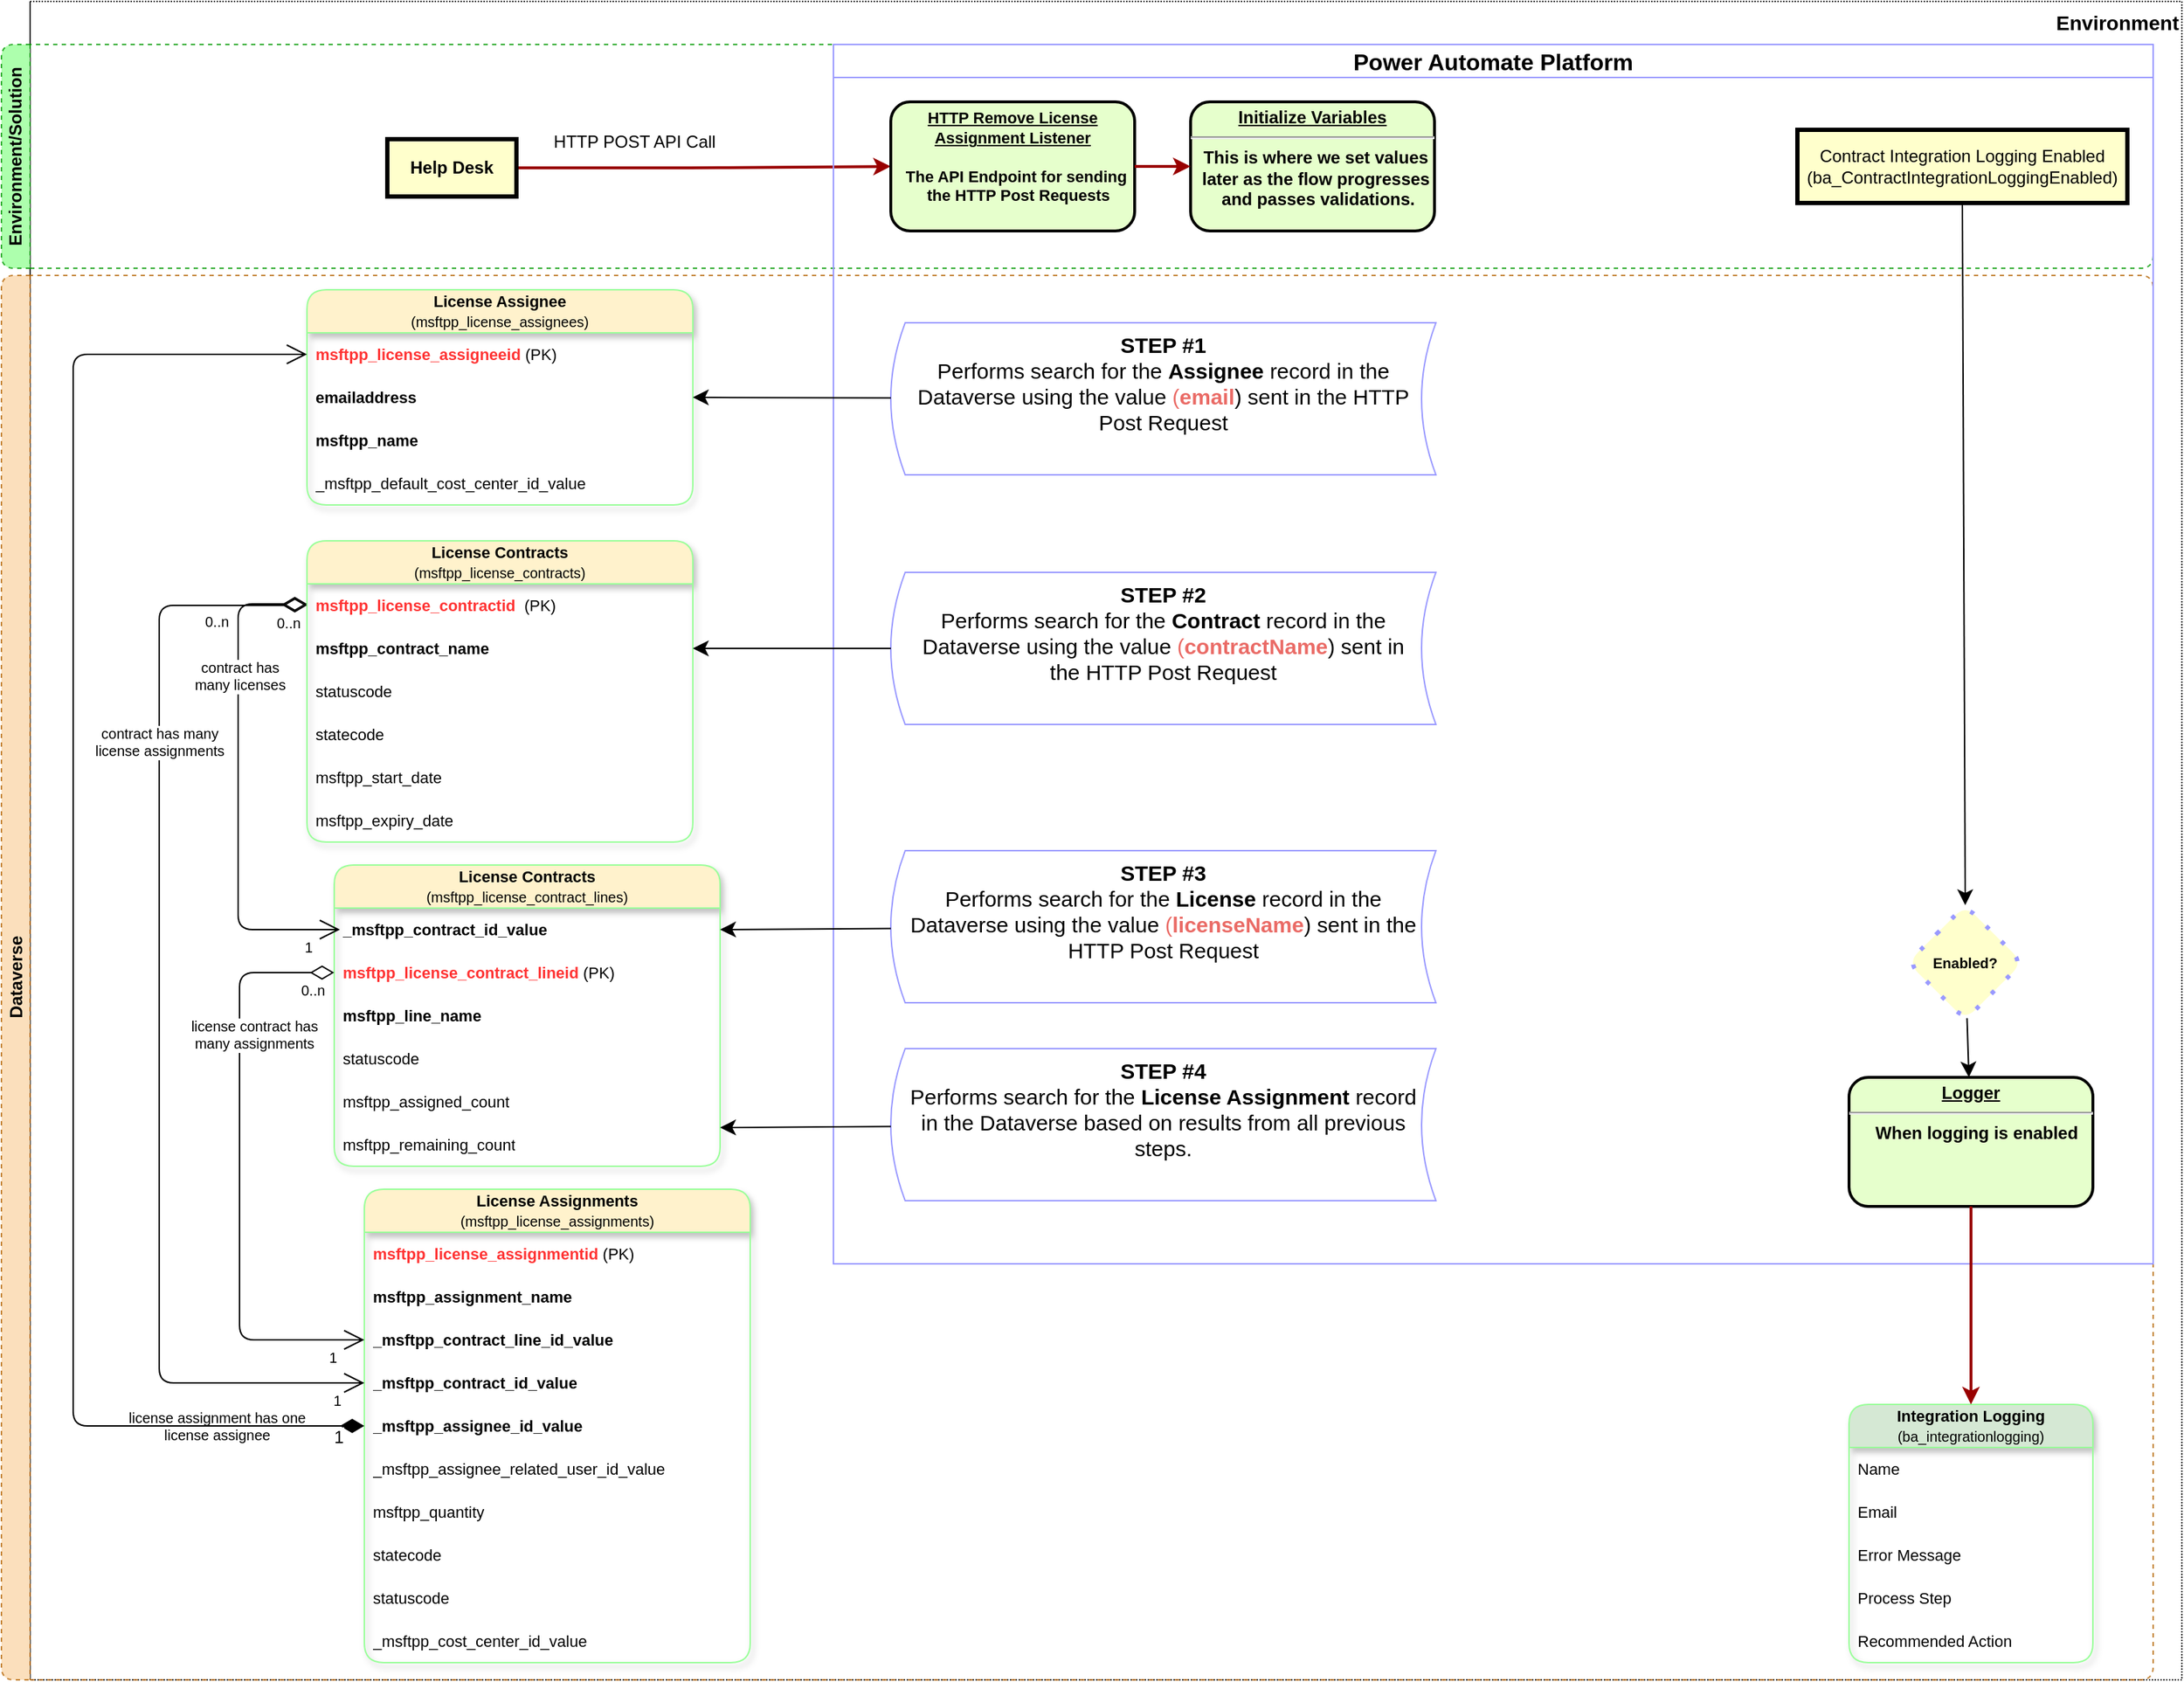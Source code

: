 <mxfile version="20.8.20" type="github" pages="2">
  <diagram name="HTTP Remove Listener" id="c7558073-3199-34d8-9f00-42111426c3f3">
    <mxGraphModel dx="3084" dy="1258" grid="1" gridSize="10" guides="1" tooltips="1" connect="1" arrows="1" fold="1" page="1" pageScale="1" pageWidth="826" pageHeight="1169" background="none" math="0" shadow="0">
      <root>
        <mxCell id="0" />
        <mxCell id="1" parent="0" />
        <mxCell id="TVsuiHT1ghC6Kj3LhSkQ-101" value="Environment" style="shape=process;whiteSpace=wrap;align=right;verticalAlign=top;size=0;fontStyle=1;strokeWidth=1;fontSize=14;rounded=1;arcSize=0;glass=0;dashed=1;shadow=0;fillColor=#FFFFFF;opacity=80;dashPattern=1 1;" vertex="1" parent="1">
          <mxGeometry x="-780" y="30" width="1500" height="1170" as="geometry" />
        </mxCell>
        <mxCell id="TVsuiHT1ghC6Kj3LhSkQ-143" value="Environment/Solution" style="swimlane;horizontal=0;whiteSpace=wrap;html=1;rounded=1;shadow=0;glass=0;dashed=1;strokeColor=#009900;strokeWidth=1;fontSize=12;fillColor=#99FF99;opacity=80;startSize=20;" vertex="1" parent="1">
          <mxGeometry x="-800" y="60" width="1500" height="156" as="geometry" />
        </mxCell>
        <mxCell id="55" value="" style="edgeStyle=elbowEdgeStyle;elbow=horizontal;strokeColor=#990000;strokeWidth=2;exitX=1;exitY=0.5;exitDx=0;exitDy=0;entryX=0;entryY=0.5;entryDx=0;entryDy=0;" parent="1" source="12" target="2" edge="1">
          <mxGeometry width="100" height="100" relative="1" as="geometry">
            <mxPoint x="-510" y="450" as="sourcePoint" />
            <mxPoint x="-410" y="350" as="targetPoint" />
            <Array as="points" />
          </mxGeometry>
        </mxCell>
        <mxCell id="TVsuiHT1ghC6Kj3LhSkQ-110" value="Dataverse" style="swimlane;horizontal=0;whiteSpace=wrap;html=1;rounded=1;shadow=0;glass=0;dashed=1;strokeColor=#b46504;strokeWidth=1;fontSize=12;fillColor=#fad7ac;opacity=80;startSize=20;" vertex="1" parent="1">
          <mxGeometry x="-800" y="221" width="1500" height="979" as="geometry" />
        </mxCell>
        <mxCell id="TVsuiHT1ghC6Kj3LhSkQ-102" value="&lt;b&gt;License Assignee&lt;/b&gt;&lt;br&gt;&lt;font style=&quot;font-size: 10px;&quot;&gt;(msftpp_license_assignees)&lt;/font&gt;" style="swimlane;fontStyle=0;childLayout=stackLayout;horizontal=1;startSize=30;horizontalStack=0;resizeParent=1;resizeParentMax=0;resizeLast=0;collapsible=1;marginBottom=0;whiteSpace=wrap;html=1;rounded=1;shadow=1;glass=0;strokeWidth=1;fontSize=11;strokeColor=#99FF99;fillColor=#FFF2CC;" vertex="1" parent="TVsuiHT1ghC6Kj3LhSkQ-110">
          <mxGeometry x="213" y="10" width="269" height="150" as="geometry" />
        </mxCell>
        <mxCell id="TVsuiHT1ghC6Kj3LhSkQ-103" value="msftpp_license_assigneeid&amp;nbsp;&lt;span style=&quot;font-weight: normal;&quot;&gt;&lt;font style=&quot;border-color: var(--border-color);&quot; color=&quot;#000000&quot;&gt;(PK)&lt;/font&gt;&lt;/span&gt;" style="text;strokeColor=none;fillColor=none;align=left;verticalAlign=middle;spacingLeft=4;spacingRight=4;overflow=hidden;points=[[0,0.5],[1,0.5]];portConstraint=eastwest;rotatable=0;whiteSpace=wrap;html=1;fontSize=11;fontStyle=1;shadow=0;fontColor=#FF3333;" vertex="1" parent="TVsuiHT1ghC6Kj3LhSkQ-102">
          <mxGeometry y="30" width="269" height="30" as="geometry" />
        </mxCell>
        <mxCell id="TVsuiHT1ghC6Kj3LhSkQ-104" value="emailaddress" style="text;strokeColor=none;fillColor=none;align=left;verticalAlign=middle;spacingLeft=4;spacingRight=4;overflow=hidden;points=[[0,0.5],[1,0.5]];portConstraint=eastwest;rotatable=0;whiteSpace=wrap;html=1;fontSize=11;fontStyle=1" vertex="1" parent="TVsuiHT1ghC6Kj3LhSkQ-102">
          <mxGeometry y="60" width="269" height="30" as="geometry" />
        </mxCell>
        <mxCell id="TVsuiHT1ghC6Kj3LhSkQ-105" value="msftpp_name" style="text;strokeColor=none;fillColor=none;align=left;verticalAlign=middle;spacingLeft=4;spacingRight=4;overflow=hidden;points=[[0,0.5],[1,0.5]];portConstraint=eastwest;rotatable=0;whiteSpace=wrap;html=1;fontSize=11;fontStyle=1" vertex="1" parent="TVsuiHT1ghC6Kj3LhSkQ-102">
          <mxGeometry y="90" width="269" height="30" as="geometry" />
        </mxCell>
        <mxCell id="TVsuiHT1ghC6Kj3LhSkQ-106" value="_msftpp_default_cost_center_id_value" style="text;strokeColor=none;fillColor=none;align=left;verticalAlign=middle;spacingLeft=4;spacingRight=4;overflow=hidden;points=[[0,0.5],[1,0.5]];portConstraint=eastwest;rotatable=0;whiteSpace=wrap;html=1;fontSize=11;fontStyle=0" vertex="1" parent="TVsuiHT1ghC6Kj3LhSkQ-102">
          <mxGeometry y="120" width="269" height="30" as="geometry" />
        </mxCell>
        <mxCell id="TVsuiHT1ghC6Kj3LhSkQ-111" value="&lt;b&gt;License Contracts &lt;br&gt;&lt;/b&gt;&lt;font style=&quot;font-size: 10px;&quot;&gt;(msftpp_license_contracts)&lt;/font&gt;" style="swimlane;fontStyle=0;childLayout=stackLayout;horizontal=1;startSize=30;horizontalStack=0;resizeParent=1;resizeParentMax=0;resizeLast=0;collapsible=1;marginBottom=0;whiteSpace=wrap;html=1;rounded=1;shadow=1;glass=0;strokeWidth=1;fontSize=11;strokeColor=#99FF99;fillColor=#FFF2CC;" vertex="1" parent="TVsuiHT1ghC6Kj3LhSkQ-110">
          <mxGeometry x="213" y="185" width="269" height="210" as="geometry" />
        </mxCell>
        <mxCell id="TVsuiHT1ghC6Kj3LhSkQ-112" value="msftpp_license_contractid&amp;nbsp;&amp;nbsp;&lt;span style=&quot;font-weight: normal;&quot;&gt;&lt;font color=&quot;#000000&quot;&gt;(PK)&lt;/font&gt;&lt;/span&gt;" style="text;strokeColor=none;fillColor=none;align=left;verticalAlign=middle;spacingLeft=4;spacingRight=4;overflow=hidden;points=[[0,0.5],[1,0.5]];portConstraint=eastwest;rotatable=0;whiteSpace=wrap;html=1;fontSize=11;fontStyle=1;shadow=0;fontColor=#FF3333;" vertex="1" parent="TVsuiHT1ghC6Kj3LhSkQ-111">
          <mxGeometry y="30" width="269" height="30" as="geometry" />
        </mxCell>
        <mxCell id="TVsuiHT1ghC6Kj3LhSkQ-113" value="msftpp_contract_name" style="text;strokeColor=none;fillColor=none;align=left;verticalAlign=middle;spacingLeft=4;spacingRight=4;overflow=hidden;points=[[0,0.5],[1,0.5]];portConstraint=eastwest;rotatable=0;whiteSpace=wrap;html=1;fontSize=11;fontStyle=1" vertex="1" parent="TVsuiHT1ghC6Kj3LhSkQ-111">
          <mxGeometry y="60" width="269" height="30" as="geometry" />
        </mxCell>
        <mxCell id="TVsuiHT1ghC6Kj3LhSkQ-114" value="statuscode" style="text;strokeColor=none;fillColor=none;align=left;verticalAlign=middle;spacingLeft=4;spacingRight=4;overflow=hidden;points=[[0,0.5],[1,0.5]];portConstraint=eastwest;rotatable=0;whiteSpace=wrap;html=1;fontSize=11;fontStyle=0" vertex="1" parent="TVsuiHT1ghC6Kj3LhSkQ-111">
          <mxGeometry y="90" width="269" height="30" as="geometry" />
        </mxCell>
        <mxCell id="TVsuiHT1ghC6Kj3LhSkQ-115" value="statecode" style="text;strokeColor=none;fillColor=none;align=left;verticalAlign=middle;spacingLeft=4;spacingRight=4;overflow=hidden;points=[[0,0.5],[1,0.5]];portConstraint=eastwest;rotatable=0;whiteSpace=wrap;html=1;fontSize=11;fontStyle=0" vertex="1" parent="TVsuiHT1ghC6Kj3LhSkQ-111">
          <mxGeometry y="120" width="269" height="30" as="geometry" />
        </mxCell>
        <mxCell id="TVsuiHT1ghC6Kj3LhSkQ-116" value="msftpp_start_date" style="text;strokeColor=none;fillColor=none;align=left;verticalAlign=middle;spacingLeft=4;spacingRight=4;overflow=hidden;points=[[0,0.5],[1,0.5]];portConstraint=eastwest;rotatable=0;whiteSpace=wrap;html=1;fontSize=11;fontStyle=0" vertex="1" parent="TVsuiHT1ghC6Kj3LhSkQ-111">
          <mxGeometry y="150" width="269" height="30" as="geometry" />
        </mxCell>
        <mxCell id="NLZe6_HgKIpcnijliFFJ-68" value="msftpp_expiry_date" style="text;strokeColor=none;fillColor=none;align=left;verticalAlign=middle;spacingLeft=4;spacingRight=4;overflow=hidden;points=[[0,0.5],[1,0.5]];portConstraint=eastwest;rotatable=0;whiteSpace=wrap;html=1;fontSize=11;fontStyle=0" vertex="1" parent="TVsuiHT1ghC6Kj3LhSkQ-111">
          <mxGeometry y="180" width="269" height="30" as="geometry" />
        </mxCell>
        <mxCell id="TVsuiHT1ghC6Kj3LhSkQ-118" value="&lt;b&gt;License Assignments&lt;br&gt;&lt;/b&gt;&lt;font style=&quot;font-size: 10px;&quot;&gt;(msftpp_license_assignments)&lt;/font&gt;" style="swimlane;fontStyle=0;childLayout=stackLayout;horizontal=1;startSize=30;horizontalStack=0;resizeParent=1;resizeParentMax=0;resizeLast=0;collapsible=1;marginBottom=0;whiteSpace=wrap;html=1;rounded=1;shadow=1;glass=0;strokeWidth=1;fontSize=11;strokeColor=#99FF99;fillColor=#FFF2CC;" vertex="1" parent="TVsuiHT1ghC6Kj3LhSkQ-110">
          <mxGeometry x="253" y="637" width="269" height="330" as="geometry" />
        </mxCell>
        <mxCell id="TVsuiHT1ghC6Kj3LhSkQ-119" value="msftpp_license_assignmentid&amp;nbsp;&lt;span style=&quot;font-weight: normal;&quot;&gt;&lt;font color=&quot;#000000&quot;&gt;(PK)&lt;/font&gt;&lt;/span&gt;" style="text;strokeColor=none;fillColor=none;align=left;verticalAlign=middle;spacingLeft=4;spacingRight=4;overflow=hidden;points=[[0,0.5],[1,0.5]];portConstraint=eastwest;rotatable=0;whiteSpace=wrap;html=1;fontSize=11;fontStyle=1;shadow=0;fontColor=#FF3333;" vertex="1" parent="TVsuiHT1ghC6Kj3LhSkQ-118">
          <mxGeometry y="30" width="269" height="30" as="geometry" />
        </mxCell>
        <mxCell id="TVsuiHT1ghC6Kj3LhSkQ-120" value="msftpp_assignment_name" style="text;strokeColor=none;fillColor=none;align=left;verticalAlign=middle;spacingLeft=4;spacingRight=4;overflow=hidden;points=[[0,0.5],[1,0.5]];portConstraint=eastwest;rotatable=0;whiteSpace=wrap;html=1;fontSize=11;fontStyle=1" vertex="1" parent="TVsuiHT1ghC6Kj3LhSkQ-118">
          <mxGeometry y="60" width="269" height="30" as="geometry" />
        </mxCell>
        <mxCell id="TVsuiHT1ghC6Kj3LhSkQ-122" value="_msftpp_contract_line_id_value" style="text;strokeColor=none;fillColor=none;align=left;verticalAlign=middle;spacingLeft=4;spacingRight=4;overflow=hidden;points=[[0,0.5],[1,0.5]];portConstraint=eastwest;rotatable=0;whiteSpace=wrap;html=1;fontSize=11;fontStyle=1" vertex="1" parent="TVsuiHT1ghC6Kj3LhSkQ-118">
          <mxGeometry y="90" width="269" height="30" as="geometry" />
        </mxCell>
        <mxCell id="TVsuiHT1ghC6Kj3LhSkQ-121" value="_msftpp_contract_id_value" style="text;strokeColor=none;fillColor=none;align=left;verticalAlign=middle;spacingLeft=4;spacingRight=4;overflow=hidden;points=[[0,0.5],[1,0.5]];portConstraint=eastwest;rotatable=0;whiteSpace=wrap;html=1;fontSize=11;fontStyle=1" vertex="1" parent="TVsuiHT1ghC6Kj3LhSkQ-118">
          <mxGeometry y="120" width="269" height="30" as="geometry" />
        </mxCell>
        <mxCell id="TVsuiHT1ghC6Kj3LhSkQ-123" value="_msftpp_assignee_id_value" style="text;strokeColor=none;fillColor=none;align=left;verticalAlign=middle;spacingLeft=4;spacingRight=4;overflow=hidden;points=[[0,0.5],[1,0.5]];portConstraint=eastwest;rotatable=0;whiteSpace=wrap;html=1;fontSize=11;fontStyle=1" vertex="1" parent="TVsuiHT1ghC6Kj3LhSkQ-118">
          <mxGeometry y="150" width="269" height="30" as="geometry" />
        </mxCell>
        <mxCell id="TVsuiHT1ghC6Kj3LhSkQ-142" value="_msftpp_assignee_related_user_id_value" style="text;strokeColor=none;fillColor=none;align=left;verticalAlign=middle;spacingLeft=4;spacingRight=4;overflow=hidden;points=[[0,0.5],[1,0.5]];portConstraint=eastwest;rotatable=0;whiteSpace=wrap;html=1;fontSize=11;fontStyle=0" vertex="1" parent="TVsuiHT1ghC6Kj3LhSkQ-118">
          <mxGeometry y="180" width="269" height="30" as="geometry" />
        </mxCell>
        <mxCell id="TVsuiHT1ghC6Kj3LhSkQ-139" value="msftpp_quantity" style="text;strokeColor=none;fillColor=none;align=left;verticalAlign=middle;spacingLeft=4;spacingRight=4;overflow=hidden;points=[[0,0.5],[1,0.5]];portConstraint=eastwest;rotatable=0;whiteSpace=wrap;html=1;fontSize=11;fontStyle=0" vertex="1" parent="TVsuiHT1ghC6Kj3LhSkQ-118">
          <mxGeometry y="210" width="269" height="30" as="geometry" />
        </mxCell>
        <mxCell id="TVsuiHT1ghC6Kj3LhSkQ-140" value="statecode" style="text;strokeColor=none;fillColor=none;align=left;verticalAlign=middle;spacingLeft=4;spacingRight=4;overflow=hidden;points=[[0,0.5],[1,0.5]];portConstraint=eastwest;rotatable=0;whiteSpace=wrap;html=1;fontSize=11;fontStyle=0" vertex="1" parent="TVsuiHT1ghC6Kj3LhSkQ-118">
          <mxGeometry y="240" width="269" height="30" as="geometry" />
        </mxCell>
        <mxCell id="TVsuiHT1ghC6Kj3LhSkQ-141" value="statuscode" style="text;strokeColor=none;fillColor=none;align=left;verticalAlign=middle;spacingLeft=4;spacingRight=4;overflow=hidden;points=[[0,0.5],[1,0.5]];portConstraint=eastwest;rotatable=0;whiteSpace=wrap;html=1;fontSize=11;fontStyle=0" vertex="1" parent="TVsuiHT1ghC6Kj3LhSkQ-118">
          <mxGeometry y="270" width="269" height="30" as="geometry" />
        </mxCell>
        <mxCell id="TVsuiHT1ghC6Kj3LhSkQ-189" value="_msftpp_cost_center_id_value" style="text;strokeColor=none;fillColor=none;align=left;verticalAlign=middle;spacingLeft=4;spacingRight=4;overflow=hidden;points=[[0,0.5],[1,0.5]];portConstraint=eastwest;rotatable=0;whiteSpace=wrap;html=1;fontSize=11;fontStyle=0" vertex="1" parent="TVsuiHT1ghC6Kj3LhSkQ-118">
          <mxGeometry y="300" width="269" height="30" as="geometry" />
        </mxCell>
        <mxCell id="TVsuiHT1ghC6Kj3LhSkQ-124" value="&lt;b&gt;License Contracts &lt;br&gt;&lt;/b&gt;&lt;font style=&quot;font-size: 10px;&quot;&gt;(msftpp_license_contract_lines)&lt;/font&gt;" style="swimlane;fontStyle=0;childLayout=stackLayout;horizontal=1;startSize=30;horizontalStack=0;resizeParent=1;resizeParentMax=0;resizeLast=0;collapsible=1;marginBottom=0;whiteSpace=wrap;html=1;rounded=1;shadow=1;glass=0;strokeWidth=1;fontSize=11;strokeColor=#99FF99;fillColor=#FFF2CC;" vertex="1" parent="TVsuiHT1ghC6Kj3LhSkQ-110">
          <mxGeometry x="232" y="411" width="269" height="210" as="geometry" />
        </mxCell>
        <mxCell id="TVsuiHT1ghC6Kj3LhSkQ-126" value="_msftpp_contract_id_value" style="text;strokeColor=none;fillColor=none;align=left;verticalAlign=middle;spacingLeft=4;spacingRight=4;overflow=hidden;points=[[0,0.5],[1,0.5]];portConstraint=eastwest;rotatable=0;whiteSpace=wrap;html=1;fontSize=11;fontStyle=1" vertex="1" parent="TVsuiHT1ghC6Kj3LhSkQ-124">
          <mxGeometry y="30" width="269" height="30" as="geometry" />
        </mxCell>
        <mxCell id="TVsuiHT1ghC6Kj3LhSkQ-125" value="msftpp_license_contract_lineid&amp;nbsp;&lt;span style=&quot;font-weight: normal;&quot;&gt;&lt;font color=&quot;#000000&quot;&gt;(PK)&lt;/font&gt;&lt;/span&gt;" style="text;strokeColor=none;fillColor=none;align=left;verticalAlign=middle;spacingLeft=4;spacingRight=4;overflow=hidden;points=[[0,0.5],[1,0.5]];portConstraint=eastwest;rotatable=0;whiteSpace=wrap;html=1;fontSize=11;fontStyle=1;shadow=0;fontColor=#FF3333;" vertex="1" parent="TVsuiHT1ghC6Kj3LhSkQ-124">
          <mxGeometry y="60" width="269" height="30" as="geometry" />
        </mxCell>
        <mxCell id="TVsuiHT1ghC6Kj3LhSkQ-127" value="msftpp_line_name" style="text;strokeColor=none;fillColor=none;align=left;verticalAlign=middle;spacingLeft=4;spacingRight=4;overflow=hidden;points=[[0,0.5],[1,0.5]];portConstraint=eastwest;rotatable=0;whiteSpace=wrap;html=1;fontSize=11;fontStyle=1" vertex="1" parent="TVsuiHT1ghC6Kj3LhSkQ-124">
          <mxGeometry y="90" width="269" height="30" as="geometry" />
        </mxCell>
        <mxCell id="TVsuiHT1ghC6Kj3LhSkQ-129" value="statuscode" style="text;strokeColor=none;fillColor=none;align=left;verticalAlign=middle;spacingLeft=4;spacingRight=4;overflow=hidden;points=[[0,0.5],[1,0.5]];portConstraint=eastwest;rotatable=0;whiteSpace=wrap;html=1;fontSize=11;fontStyle=0" vertex="1" parent="TVsuiHT1ghC6Kj3LhSkQ-124">
          <mxGeometry y="120" width="269" height="30" as="geometry" />
        </mxCell>
        <mxCell id="NLZe6_HgKIpcnijliFFJ-67" value="msftpp_assigned_count" style="text;strokeColor=none;fillColor=none;align=left;verticalAlign=middle;spacingLeft=4;spacingRight=4;overflow=hidden;points=[[0,0.5],[1,0.5]];portConstraint=eastwest;rotatable=0;whiteSpace=wrap;html=1;fontSize=11;fontStyle=0" vertex="1" parent="TVsuiHT1ghC6Kj3LhSkQ-124">
          <mxGeometry y="150" width="269" height="30" as="geometry" />
        </mxCell>
        <mxCell id="NLZe6_HgKIpcnijliFFJ-73" value="msftpp_remaining_count" style="text;strokeColor=none;fillColor=none;align=left;verticalAlign=middle;spacingLeft=4;spacingRight=4;overflow=hidden;points=[[0,0.5],[1,0.5]];portConstraint=eastwest;rotatable=0;whiteSpace=wrap;html=1;fontSize=11;fontStyle=0" vertex="1" parent="TVsuiHT1ghC6Kj3LhSkQ-124">
          <mxGeometry y="180" width="269" height="30" as="geometry" />
        </mxCell>
        <mxCell id="TVsuiHT1ghC6Kj3LhSkQ-130" value="&lt;b&gt;Integration Logging&lt;br&gt;&lt;/b&gt;&lt;font style=&quot;font-size: 10px;&quot;&gt;(ba_integrationlogging)&lt;/font&gt;" style="swimlane;fontStyle=0;childLayout=stackLayout;horizontal=1;startSize=30;horizontalStack=0;resizeParent=1;resizeParentMax=0;resizeLast=0;collapsible=1;marginBottom=0;whiteSpace=wrap;html=1;rounded=1;shadow=1;glass=0;strokeWidth=1;fontSize=11;strokeColor=#99FF99;fillColor=#D5E8D4;" vertex="1" parent="TVsuiHT1ghC6Kj3LhSkQ-110">
          <mxGeometry x="1288" y="787" width="170" height="180" as="geometry" />
        </mxCell>
        <mxCell id="TVsuiHT1ghC6Kj3LhSkQ-132" value="Name" style="text;strokeColor=none;fillColor=none;align=left;verticalAlign=middle;spacingLeft=4;spacingRight=4;overflow=hidden;points=[[0,0.5],[1,0.5]];portConstraint=eastwest;rotatable=0;whiteSpace=wrap;html=1;fontSize=11;fontStyle=0" vertex="1" parent="TVsuiHT1ghC6Kj3LhSkQ-130">
          <mxGeometry y="30" width="170" height="30" as="geometry" />
        </mxCell>
        <mxCell id="TVsuiHT1ghC6Kj3LhSkQ-133" value="Email" style="text;strokeColor=none;fillColor=none;align=left;verticalAlign=middle;spacingLeft=4;spacingRight=4;overflow=hidden;points=[[0,0.5],[1,0.5]];portConstraint=eastwest;rotatable=0;whiteSpace=wrap;html=1;fontSize=11;fontStyle=0" vertex="1" parent="TVsuiHT1ghC6Kj3LhSkQ-130">
          <mxGeometry y="60" width="170" height="30" as="geometry" />
        </mxCell>
        <mxCell id="TVsuiHT1ghC6Kj3LhSkQ-134" value="Error Message" style="text;strokeColor=none;fillColor=none;align=left;verticalAlign=middle;spacingLeft=4;spacingRight=4;overflow=hidden;points=[[0,0.5],[1,0.5]];portConstraint=eastwest;rotatable=0;whiteSpace=wrap;html=1;fontSize=11;fontStyle=0" vertex="1" parent="TVsuiHT1ghC6Kj3LhSkQ-130">
          <mxGeometry y="90" width="170" height="30" as="geometry" />
        </mxCell>
        <mxCell id="TVsuiHT1ghC6Kj3LhSkQ-135" value="Process Step" style="text;strokeColor=none;fillColor=none;align=left;verticalAlign=middle;spacingLeft=4;spacingRight=4;overflow=hidden;points=[[0,0.5],[1,0.5]];portConstraint=eastwest;rotatable=0;whiteSpace=wrap;html=1;fontSize=11;fontStyle=0" vertex="1" parent="TVsuiHT1ghC6Kj3LhSkQ-130">
          <mxGeometry y="120" width="170" height="30" as="geometry" />
        </mxCell>
        <mxCell id="TVsuiHT1ghC6Kj3LhSkQ-136" value="Recommended Action" style="text;strokeColor=none;fillColor=none;align=left;verticalAlign=middle;spacingLeft=4;spacingRight=4;overflow=hidden;points=[[0,0.5],[1,0.5]];portConstraint=eastwest;rotatable=0;whiteSpace=wrap;html=1;fontSize=11;fontStyle=0" vertex="1" parent="TVsuiHT1ghC6Kj3LhSkQ-130">
          <mxGeometry y="150" width="170" height="30" as="geometry" />
        </mxCell>
        <mxCell id="TVsuiHT1ghC6Kj3LhSkQ-179" value="contract has &lt;br&gt;many licenses" style="endArrow=open;endSize=12;startArrow=diamondThin;startSize=14;startFill=0;edgeStyle=orthogonalEdgeStyle;rounded=1;fontSize=10;fontColor=#000000;jumpStyle=arc;labelPosition=center;verticalLabelPosition=top;align=center;verticalAlign=middle;textDirection=ltr;html=1;" edge="1" parent="TVsuiHT1ghC6Kj3LhSkQ-110">
          <mxGeometry x="-0.434" y="1" relative="1" as="geometry">
            <mxPoint x="213" y="229" as="sourcePoint" />
            <mxPoint x="236" y="456" as="targetPoint" />
            <Array as="points">
              <mxPoint x="165" y="229" />
              <mxPoint x="165" y="456" />
            </Array>
            <mxPoint as="offset" />
          </mxGeometry>
        </mxCell>
        <mxCell id="TVsuiHT1ghC6Kj3LhSkQ-180" value="0..n" style="edgeLabel;resizable=0;html=1;align=left;verticalAlign=top;rounded=1;shadow=0;glass=0;dashed=1;dashPattern=1 1;sketch=1;strokeColor=#009900;strokeWidth=1;fontSize=10;fontColor=#000000;fillColor=#99FF99;opacity=80;" connectable="0" vertex="1" parent="TVsuiHT1ghC6Kj3LhSkQ-179">
          <mxGeometry x="-1" relative="1" as="geometry">
            <mxPoint x="-73" as="offset" />
          </mxGeometry>
        </mxCell>
        <mxCell id="TVsuiHT1ghC6Kj3LhSkQ-181" value="1" style="edgeLabel;resizable=0;html=1;align=right;verticalAlign=top;rounded=1;shadow=0;glass=0;dashed=1;dashPattern=1 1;sketch=1;strokeColor=#009900;strokeWidth=1;fontSize=10;fontColor=#000000;fillColor=#99FF99;opacity=80;" connectable="0" vertex="1" parent="TVsuiHT1ghC6Kj3LhSkQ-179">
          <mxGeometry x="1" relative="1" as="geometry">
            <mxPoint x="-19" as="offset" />
          </mxGeometry>
        </mxCell>
        <mxCell id="TVsuiHT1ghC6Kj3LhSkQ-182" value="contract has many&lt;br&gt;license assignments" style="endArrow=open;html=1;endSize=12;startArrow=diamondThin;startSize=14;startFill=0;edgeStyle=orthogonalEdgeStyle;rounded=1;fontSize=10;fontColor=#000000;exitX=0;exitY=0.5;exitDx=0;exitDy=0;" edge="1" parent="TVsuiHT1ghC6Kj3LhSkQ-110" source="TVsuiHT1ghC6Kj3LhSkQ-112">
          <mxGeometry x="-0.497" relative="1" as="geometry">
            <mxPoint x="-137" y="429" as="sourcePoint" />
            <mxPoint x="253" y="772" as="targetPoint" />
            <Array as="points">
              <mxPoint x="110" y="230" />
              <mxPoint x="110" y="772" />
            </Array>
            <mxPoint as="offset" />
          </mxGeometry>
        </mxCell>
        <mxCell id="TVsuiHT1ghC6Kj3LhSkQ-183" value="0..n" style="edgeLabel;resizable=0;html=1;align=left;verticalAlign=top;rounded=1;shadow=0;glass=0;dashed=1;dashPattern=1 1;sketch=1;strokeColor=#009900;strokeWidth=1;fontSize=10;fontColor=#000000;fillColor=#99FF99;opacity=80;" connectable="0" vertex="1" parent="TVsuiHT1ghC6Kj3LhSkQ-182">
          <mxGeometry x="-1" relative="1" as="geometry">
            <mxPoint x="-23" as="offset" />
          </mxGeometry>
        </mxCell>
        <mxCell id="TVsuiHT1ghC6Kj3LhSkQ-184" value="1" style="edgeLabel;resizable=0;html=1;align=right;verticalAlign=top;rounded=1;shadow=0;glass=0;dashed=1;dashPattern=1 1;sketch=1;strokeColor=#009900;strokeWidth=1;fontSize=10;fontColor=#000000;fillColor=#99FF99;opacity=80;" connectable="0" vertex="1" parent="TVsuiHT1ghC6Kj3LhSkQ-182">
          <mxGeometry x="1" relative="1" as="geometry">
            <mxPoint x="-16" as="offset" />
          </mxGeometry>
        </mxCell>
        <mxCell id="NLZe6_HgKIpcnijliFFJ-74" value="license contract has &lt;br&gt;many assignments" style="endArrow=open;endSize=12;startArrow=diamondThin;startSize=14;startFill=0;edgeStyle=orthogonalEdgeStyle;rounded=1;fontSize=10;fontColor=#000000;jumpStyle=arc;labelPosition=center;verticalLabelPosition=top;align=center;verticalAlign=middle;textDirection=ltr;html=1;exitX=0;exitY=0.5;exitDx=0;exitDy=0;entryX=0;entryY=0.5;entryDx=0;entryDy=0;" edge="1" parent="TVsuiHT1ghC6Kj3LhSkQ-110" source="TVsuiHT1ghC6Kj3LhSkQ-125" target="TVsuiHT1ghC6Kj3LhSkQ-122">
          <mxGeometry x="-0.467" y="10" relative="1" as="geometry">
            <mxPoint x="223" y="268" as="sourcePoint" />
            <mxPoint x="246" y="495" as="targetPoint" />
            <Array as="points">
              <mxPoint x="166" y="486" />
              <mxPoint x="166" y="742" />
            </Array>
            <mxPoint as="offset" />
          </mxGeometry>
        </mxCell>
        <mxCell id="NLZe6_HgKIpcnijliFFJ-75" value="0..n" style="edgeLabel;resizable=0;html=1;align=left;verticalAlign=top;rounded=1;shadow=0;glass=0;dashed=1;dashPattern=1 1;sketch=1;strokeColor=#009900;strokeWidth=1;fontSize=10;fontColor=#000000;fillColor=#99FF99;opacity=80;" connectable="0" vertex="1" parent="NLZe6_HgKIpcnijliFFJ-74">
          <mxGeometry x="-1" relative="1" as="geometry">
            <mxPoint x="-25" as="offset" />
          </mxGeometry>
        </mxCell>
        <mxCell id="NLZe6_HgKIpcnijliFFJ-76" value="1" style="edgeLabel;resizable=0;html=1;align=right;verticalAlign=top;rounded=1;shadow=0;glass=0;dashed=1;dashPattern=1 1;sketch=1;strokeColor=#009900;strokeWidth=1;fontSize=10;fontColor=#000000;fillColor=#99FF99;opacity=80;" connectable="0" vertex="1" parent="NLZe6_HgKIpcnijliFFJ-74">
          <mxGeometry x="1" relative="1" as="geometry">
            <mxPoint x="-19" as="offset" />
          </mxGeometry>
        </mxCell>
        <mxCell id="NLZe6_HgKIpcnijliFFJ-85" value="1" style="endArrow=open;html=1;endSize=12;startArrow=diamondThin;startSize=14;startFill=1;edgeStyle=orthogonalEdgeStyle;align=left;verticalAlign=bottom;rounded=1;fontSize=12;fontColor=#000000;entryX=0;entryY=0.5;entryDx=0;entryDy=0;exitX=0;exitY=0.5;exitDx=0;exitDy=0;" edge="1" parent="TVsuiHT1ghC6Kj3LhSkQ-110" source="TVsuiHT1ghC6Kj3LhSkQ-123" target="TVsuiHT1ghC6Kj3LhSkQ-103">
          <mxGeometry x="-0.959" y="17" relative="1" as="geometry">
            <mxPoint x="-210" y="439" as="sourcePoint" />
            <mxPoint x="-50" y="439" as="targetPoint" />
            <Array as="points">
              <mxPoint x="50" y="802" />
              <mxPoint x="50" y="55" />
            </Array>
            <mxPoint as="offset" />
          </mxGeometry>
        </mxCell>
        <mxCell id="NLZe6_HgKIpcnijliFFJ-87" value="&lt;div style=&quot;font-size: 10px;&quot;&gt;license assignment has one&lt;/div&gt;&lt;div style=&quot;font-size: 10px;&quot;&gt;license assignee&lt;/div&gt;" style="edgeLabel;html=1;align=center;verticalAlign=middle;resizable=0;points=[];fontSize=10;fontColor=#000000;labelBackgroundColor=none;" vertex="1" connectable="0" parent="NLZe6_HgKIpcnijliFFJ-85">
          <mxGeometry x="-0.304" y="-2" relative="1" as="geometry">
            <mxPoint x="98" y="184" as="offset" />
          </mxGeometry>
        </mxCell>
        <mxCell id="NLZe6_HgKIpcnijliFFJ-69" value="Power Automate Platform" style="swimlane;whiteSpace=wrap;html=1;fontSize=16;strokeColor=#9999FF;" vertex="1" parent="1">
          <mxGeometry x="-220" y="60" width="920" height="850" as="geometry" />
        </mxCell>
        <mxCell id="2" value="&lt;p style=&quot;margin: 0px; margin-top: 4px; text-align: center; text-decoration: underline;&quot;&gt;&lt;/p&gt;&lt;u style=&quot;font-size: 11px;&quot;&gt;&lt;font style=&quot;font-size: 11px;&quot;&gt;HTTP Remove License &lt;br&gt;Assignment Listener&lt;/font&gt;&lt;/u&gt;&lt;p style=&quot;margin: 0px 0px 0px 8px; font-size: 11px;&quot;&gt;&lt;br&gt;&lt;/p&gt;&lt;p style=&quot;margin: 0px 0px 0px 8px; font-size: 11px;&quot;&gt;The API Endpoint for sending&amp;nbsp;&lt;/p&gt;&lt;p style=&quot;margin: 0px 0px 0px 8px; font-size: 11px;&quot;&gt;the HTTP Post Requests&lt;/p&gt;" style="verticalAlign=middle;align=center;overflow=fill;fontSize=12;fontFamily=Helvetica;html=1;rounded=1;fontStyle=1;strokeWidth=2;fillColor=#E6FFCC" parent="NLZe6_HgKIpcnijliFFJ-69" vertex="1">
          <mxGeometry x="40" y="40" width="170" height="90" as="geometry" />
        </mxCell>
        <mxCell id="6" value="&lt;p style=&quot;margin: 0px; margin-top: 4px; text-align: center; text-decoration: underline;&quot;&gt;&lt;strong&gt;Initialize Variables&lt;/strong&gt;&lt;/p&gt;&lt;hr&gt;&lt;p style=&quot;margin: 0px; margin-left: 8px;&quot;&gt;This is where we set values&amp;nbsp;&lt;/p&gt;&lt;p style=&quot;margin: 0px; margin-left: 8px;&quot;&gt;later as the flow progresses&amp;nbsp;&lt;/p&gt;&lt;p style=&quot;margin: 0px; margin-left: 8px;&quot;&gt;and passes validations.&lt;/p&gt;" style="verticalAlign=middle;align=center;overflow=fill;fontSize=12;fontFamily=Helvetica;html=1;rounded=1;fontStyle=1;strokeWidth=2;fillColor=#E6FFCC" parent="NLZe6_HgKIpcnijliFFJ-69" vertex="1">
          <mxGeometry x="249" y="40" width="170" height="90" as="geometry" />
        </mxCell>
        <mxCell id="67" value="" style="edgeStyle=elbowEdgeStyle;elbow=horizontal;strokeColor=#990000;strokeWidth=2;entryX=0;entryY=0.5;entryDx=0;entryDy=0;" parent="NLZe6_HgKIpcnijliFFJ-69" source="2" target="6" edge="1">
          <mxGeometry width="100" height="100" relative="1" as="geometry">
            <mxPoint x="459" y="22" as="sourcePoint" />
            <mxPoint x="533" y="-159" as="targetPoint" />
          </mxGeometry>
        </mxCell>
        <mxCell id="NLZe6_HgKIpcnijliFFJ-71" value="&lt;font color=&quot;#000000&quot;&gt;&lt;b&gt;STEP #1&lt;/b&gt;&lt;br&gt;Performs search for the &lt;b&gt;Assignee &lt;/b&gt;record in the Dataverse using the value &lt;/font&gt;(&lt;b style=&quot;border-color: var(--border-color); color: rgb(0, 0, 0);&quot;&gt;&lt;font style=&quot;border-color: var(--border-color);&quot; color=&quot;#ea6b66&quot;&gt;email&lt;/font&gt;&lt;/b&gt;&lt;span style=&quot;color: rgb(0, 0, 0);&quot;&gt;) sent in the HTTP Post Request&lt;/span&gt;" style="shape=dataStorage;whiteSpace=wrap;html=1;fixedSize=1;rounded=1;strokeColor=#9999FF;strokeWidth=1;fontSize=15;fontColor=#EA6B66;spacingLeft=12;spacingRight=12;size=10;verticalAlign=top;" vertex="1" parent="NLZe6_HgKIpcnijliFFJ-69">
          <mxGeometry x="40" y="194" width="380" height="106" as="geometry" />
        </mxCell>
        <mxCell id="NLZe6_HgKIpcnijliFFJ-88" value="&lt;font color=&quot;#000000&quot;&gt;&lt;b&gt;STEP #2&lt;/b&gt;&lt;br&gt;Performs search for the &lt;b&gt;Contract &lt;/b&gt;record in the Dataverse using the value &lt;/font&gt;(&lt;b style=&quot;border-color: var(--border-color); color: rgb(0, 0, 0);&quot;&gt;&lt;font style=&quot;border-color: var(--border-color);&quot; color=&quot;#ea6b66&quot;&gt;contractName&lt;/font&gt;&lt;/b&gt;&lt;span style=&quot;color: rgb(0, 0, 0);&quot;&gt;) sent in the HTTP Post Request&lt;/span&gt;" style="shape=dataStorage;whiteSpace=wrap;html=1;fixedSize=1;rounded=1;strokeColor=#9999FF;strokeWidth=1;fontSize=15;fontColor=#EA6B66;spacingLeft=12;spacingRight=12;size=10;verticalAlign=top;" vertex="1" parent="NLZe6_HgKIpcnijliFFJ-69">
          <mxGeometry x="40" y="368" width="380" height="106" as="geometry" />
        </mxCell>
        <mxCell id="NLZe6_HgKIpcnijliFFJ-90" value="&lt;font color=&quot;#000000&quot;&gt;&lt;b&gt;STEP #3&lt;/b&gt;&lt;br&gt;Performs search for the &lt;b&gt;License &lt;/b&gt;record in the Dataverse using the value &lt;/font&gt;(&lt;b style=&quot;border-color: var(--border-color); color: rgb(0, 0, 0);&quot;&gt;&lt;font style=&quot;border-color: var(--border-color);&quot; color=&quot;#ea6b66&quot;&gt;licenseName&lt;/font&gt;&lt;/b&gt;&lt;span style=&quot;color: rgb(0, 0, 0);&quot;&gt;) sent in the HTTP Post Request&lt;/span&gt;" style="shape=dataStorage;whiteSpace=wrap;html=1;fixedSize=1;rounded=1;strokeColor=#9999FF;strokeWidth=1;fontSize=15;fontColor=#EA6B66;spacingLeft=12;spacingRight=12;size=10;verticalAlign=top;" vertex="1" parent="NLZe6_HgKIpcnijliFFJ-69">
          <mxGeometry x="40" y="562" width="380" height="106" as="geometry" />
        </mxCell>
        <mxCell id="NLZe6_HgKIpcnijliFFJ-92" value="&lt;font color=&quot;#000000&quot;&gt;&lt;b&gt;STEP #4&lt;/b&gt;&lt;br&gt;Performs search for the &lt;b&gt;License Assignment&amp;nbsp;&lt;/b&gt;record in the Dataverse based on results from all previous steps.&lt;/font&gt;" style="shape=dataStorage;whiteSpace=wrap;html=1;fixedSize=1;rounded=1;strokeColor=#9999FF;strokeWidth=1;fontSize=15;fontColor=#EA6B66;spacingLeft=12;spacingRight=12;size=10;verticalAlign=top;" vertex="1" parent="NLZe6_HgKIpcnijliFFJ-69">
          <mxGeometry x="40" y="700" width="380" height="106" as="geometry" />
        </mxCell>
        <mxCell id="NLZe6_HgKIpcnijliFFJ-93" value="" style="edgeStyle=none;curved=1;rounded=0;orthogonalLoop=1;jettySize=auto;html=1;fontSize=15;fontColor=#000000;startSize=8;endSize=8;entryX=1;entryY=0.5;entryDx=0;entryDy=0;" edge="1" parent="NLZe6_HgKIpcnijliFFJ-69" source="NLZe6_HgKIpcnijliFFJ-92">
          <mxGeometry relative="1" as="geometry">
            <mxPoint x="-79" y="755" as="targetPoint" />
          </mxGeometry>
        </mxCell>
        <mxCell id="NLZe6_HgKIpcnijliFFJ-97" value="Enabled?" style="rhombus;whiteSpace=wrap;html=1;fillColor=#FFFFCC;fontStyle=1;strokeWidth=3;rounded=1;dashed=1;dashPattern=1 4;labelBackgroundColor=none;strokeColor=#9999FF;fontSize=10;fontColor=#000000;" vertex="1" parent="NLZe6_HgKIpcnijliFFJ-69">
          <mxGeometry x="749" y="600" width="80" height="80" as="geometry" />
        </mxCell>
        <mxCell id="NLZe6_HgKIpcnijliFFJ-96" value="Contract Integration Logging Enabled&#xa;(ba_ContractIntegrationLoggingEnabled)" style="whiteSpace=wrap;align=center;verticalAlign=middle;fontStyle=0;strokeWidth=3;fillColor=#FFFFCC" vertex="1" parent="NLZe6_HgKIpcnijliFFJ-69">
          <mxGeometry x="672" y="59.5" width="230" height="51" as="geometry" />
        </mxCell>
        <mxCell id="NLZe6_HgKIpcnijliFFJ-99" value="" style="edgeStyle=none;rounded=1;orthogonalLoop=1;jettySize=auto;html=1;fontSize=10;fontColor=#000000;startSize=8;endSize=8;exitX=0.5;exitY=1;exitDx=0;exitDy=0;entryX=0.5;entryY=0;entryDx=0;entryDy=0;" edge="1" parent="NLZe6_HgKIpcnijliFFJ-69" source="NLZe6_HgKIpcnijliFFJ-96" target="NLZe6_HgKIpcnijliFFJ-97">
          <mxGeometry relative="1" as="geometry">
            <mxPoint x="800" y="688" as="sourcePoint" />
            <mxPoint x="801" y="730" as="targetPoint" />
          </mxGeometry>
        </mxCell>
        <mxCell id="12" value="Help Desk" style="whiteSpace=wrap;align=center;verticalAlign=middle;fontStyle=1;strokeWidth=3;fillColor=#FFFFCC" parent="1" vertex="1">
          <mxGeometry x="-531" y="126" width="90" height="40" as="geometry" />
        </mxCell>
        <mxCell id="52" value="HTTP POST API Call" style="text;spacingTop=-5;align=center" parent="1" vertex="1">
          <mxGeometry x="-394" y="119" width="71" height="20" as="geometry" />
        </mxCell>
        <mxCell id="NLZe6_HgKIpcnijliFFJ-72" value="" style="edgeStyle=none;curved=1;rounded=0;orthogonalLoop=1;jettySize=auto;html=1;fontSize=15;fontColor=#000000;startSize=8;endSize=8;entryX=1;entryY=0.5;entryDx=0;entryDy=0;" edge="1" parent="1" source="NLZe6_HgKIpcnijliFFJ-71" target="TVsuiHT1ghC6Kj3LhSkQ-104">
          <mxGeometry relative="1" as="geometry" />
        </mxCell>
        <mxCell id="NLZe6_HgKIpcnijliFFJ-89" value="" style="edgeStyle=none;curved=1;rounded=0;orthogonalLoop=1;jettySize=auto;html=1;fontSize=15;fontColor=#000000;startSize=8;endSize=8;entryX=1;entryY=0.5;entryDx=0;entryDy=0;" edge="1" parent="1" source="NLZe6_HgKIpcnijliFFJ-88" target="TVsuiHT1ghC6Kj3LhSkQ-113">
          <mxGeometry relative="1" as="geometry">
            <mxPoint x="-314" y="462" as="targetPoint" />
          </mxGeometry>
        </mxCell>
        <mxCell id="NLZe6_HgKIpcnijliFFJ-91" value="" style="edgeStyle=none;curved=1;rounded=0;orthogonalLoop=1;jettySize=auto;html=1;fontSize=15;fontColor=#000000;startSize=8;endSize=8;entryX=1;entryY=0.5;entryDx=0;entryDy=0;" edge="1" parent="1" source="NLZe6_HgKIpcnijliFFJ-90" target="TVsuiHT1ghC6Kj3LhSkQ-126">
          <mxGeometry relative="1" as="geometry">
            <mxPoint x="-310" y="622" as="targetPoint" />
          </mxGeometry>
        </mxCell>
        <mxCell id="NLZe6_HgKIpcnijliFFJ-94" value="&lt;p style=&quot;margin: 0px; margin-top: 4px; text-align: center; text-decoration: underline;&quot;&gt;&lt;strong&gt;Logger&lt;/strong&gt;&lt;/p&gt;&lt;hr&gt;&lt;p style=&quot;margin: 0px; margin-left: 8px;&quot;&gt;When logging is enabled&lt;/p&gt;" style="verticalAlign=middle;align=center;overflow=fill;fontSize=12;fontFamily=Helvetica;html=1;rounded=1;fontStyle=1;strokeWidth=2;fillColor=#E6FFCC" vertex="1" parent="1">
          <mxGeometry x="488" y="780" width="170" height="90" as="geometry" />
        </mxCell>
        <mxCell id="NLZe6_HgKIpcnijliFFJ-95" value="" style="edgeStyle=elbowEdgeStyle;elbow=horizontal;strokeColor=#990000;strokeWidth=2;entryX=0.5;entryY=0;entryDx=0;entryDy=0;" edge="1" parent="1" source="NLZe6_HgKIpcnijliFFJ-94" target="TVsuiHT1ghC6Kj3LhSkQ-130">
          <mxGeometry width="100" height="100" relative="1" as="geometry">
            <mxPoint x="-443" y="156" as="sourcePoint" />
            <mxPoint x="-182" y="155" as="targetPoint" />
            <Array as="points" />
          </mxGeometry>
        </mxCell>
        <mxCell id="NLZe6_HgKIpcnijliFFJ-98" value="" style="edgeStyle=none;rounded=1;orthogonalLoop=1;jettySize=auto;html=1;fontSize=10;fontColor=#000000;startSize=8;endSize=8;" edge="1" parent="1" source="NLZe6_HgKIpcnijliFFJ-97" target="NLZe6_HgKIpcnijliFFJ-94">
          <mxGeometry relative="1" as="geometry" />
        </mxCell>
      </root>
    </mxGraphModel>
  </diagram>
  <diagram name="Copy of HTTP Remove Listener" id="ypvfa7grt5v3ssguG929">
    <mxGraphModel dx="1434" dy="768" grid="1" gridSize="10" guides="1" tooltips="1" connect="1" arrows="1" fold="1" page="1" pageScale="1" pageWidth="826" pageHeight="1169" background="none" math="0" shadow="0">
      <root>
        <mxCell id="jyUJX4RZv2pRGdOIUiYw-0" />
        <mxCell id="jyUJX4RZv2pRGdOIUiYw-1" parent="jyUJX4RZv2pRGdOIUiYw-0" />
        <mxCell id="jyUJX4RZv2pRGdOIUiYw-2" value="&lt;p style=&quot;margin: 0px; margin-top: 4px; text-align: center; text-decoration: underline;&quot;&gt;&lt;strong&gt;Process 1&lt;br /&gt;&lt;/strong&gt;&lt;/p&gt;&lt;hr /&gt;&lt;p style=&quot;margin: 0px; margin-left: 8px;&quot;&gt;System Study&lt;/p&gt;&lt;p style=&quot;margin: 0px; margin-left: 8px;&quot;&gt;Preparation&lt;/p&gt;" style="verticalAlign=middle;align=center;overflow=fill;fontSize=12;fontFamily=Helvetica;html=1;rounded=1;fontStyle=1;strokeWidth=3;fillColor=#E6FFCC" vertex="1" parent="jyUJX4RZv2pRGdOIUiYw-1">
          <mxGeometry x="236" y="236" width="110" height="90" as="geometry" />
        </mxCell>
        <mxCell id="jyUJX4RZv2pRGdOIUiYw-3" value="Engineering" style="whiteSpace=wrap;align=center;verticalAlign=middle;fontStyle=1;strokeWidth=3;fillColor=#FFFFCC" vertex="1" parent="jyUJX4RZv2pRGdOIUiYw-1">
          <mxGeometry x="246" y="126" width="90" height="60" as="geometry" />
        </mxCell>
        <mxCell id="jyUJX4RZv2pRGdOIUiYw-4" value="Investors" style="whiteSpace=wrap;align=center;verticalAlign=middle;fontStyle=1;strokeWidth=3;fillColor=#FFFFCC" vertex="1" parent="jyUJX4RZv2pRGdOIUiYw-1">
          <mxGeometry x="40" y="251" width="90" height="60" as="geometry" />
        </mxCell>
        <mxCell id="jyUJX4RZv2pRGdOIUiYw-5" value="ON-DEMAND SYSTEM DEVELOPMENT" style="shape=process;whiteSpace=wrap;align=center;verticalAlign=middle;size=0.048;fontStyle=1;strokeWidth=3;fillColor=#FFCCCC" vertex="1" parent="jyUJX4RZv2pRGdOIUiYw-1">
          <mxGeometry x="201.0" y="391" width="400" height="50" as="geometry" />
        </mxCell>
        <mxCell id="jyUJX4RZv2pRGdOIUiYw-6" value="&lt;p style=&quot;margin: 0px; margin-top: 4px; text-align: center; text-decoration: underline;&quot;&gt;&lt;strong&gt;Process 2&lt;br /&gt;&lt;/strong&gt;&lt;/p&gt;&lt;hr /&gt;&lt;p style=&quot;margin: 0px; margin-left: 8px;&quot;&gt;System Analysis&lt;/p&gt;" style="verticalAlign=middle;align=center;overflow=fill;fontSize=12;fontFamily=Helvetica;html=1;rounded=1;fontStyle=1;strokeWidth=3;fillColor=#E6FFCC" vertex="1" parent="jyUJX4RZv2pRGdOIUiYw-1">
          <mxGeometry x="390" y="146" width="110" height="90" as="geometry" />
        </mxCell>
        <mxCell id="jyUJX4RZv2pRGdOIUiYw-7" value="&lt;p style=&quot;margin: 0px; margin-top: 4px; text-align: center; text-decoration: underline;&quot;&gt;&lt;strong&gt;&lt;strong&gt;Process&lt;/strong&gt; 3&lt;br /&gt;&lt;/strong&gt;&lt;/p&gt;&lt;hr /&gt;&lt;p style=&quot;margin: 0px; margin-left: 8px;&quot;&gt;List Possible&lt;/p&gt;&lt;p style=&quot;margin: 0px; margin-left: 8px;&quot;&gt;System Solutions&lt;/p&gt;" style="verticalAlign=middle;align=center;overflow=fill;fontSize=12;fontFamily=Helvetica;html=1;rounded=1;fontStyle=1;strokeWidth=3;fillColor=#E6FFCC" vertex="1" parent="jyUJX4RZv2pRGdOIUiYw-1">
          <mxGeometry x="681" y="371" width="110" height="90" as="geometry" />
        </mxCell>
        <mxCell id="jyUJX4RZv2pRGdOIUiYw-8" value="&lt;p style=&quot;margin: 0px; margin-top: 4px; text-align: center; text-decoration: underline;&quot;&gt;&lt;strong&gt;&lt;strong&gt;Process&lt;/strong&gt; 4&lt;br /&gt;&lt;/strong&gt;&lt;/p&gt;&lt;hr /&gt;&lt;p style=&quot;margin: 0px; margin-left: 8px;&quot;&gt;Detail Chosen&lt;/p&gt;&lt;p style=&quot;margin: 0px; margin-left: 8px;&quot;&gt;Solution&lt;/p&gt;" style="verticalAlign=middle;align=center;overflow=fill;fontSize=12;fontFamily=Helvetica;html=1;rounded=1;fontStyle=1;strokeWidth=3;fillColor=#E6FFCC" vertex="1" parent="jyUJX4RZv2pRGdOIUiYw-1">
          <mxGeometry x="560" y="241" width="110" height="90" as="geometry" />
        </mxCell>
        <mxCell id="jyUJX4RZv2pRGdOIUiYw-9" value="&lt;p style=&quot;margin: 0px; margin-top: 4px; text-align: center; text-decoration: underline;&quot;&gt;&lt;strong&gt;&lt;strong&gt;Process&lt;/strong&gt; 5&lt;br /&gt;&lt;/strong&gt;&lt;/p&gt;&lt;hr /&gt;&lt;p style=&quot;margin: 0px; margin-left: 8px;&quot;&gt;New System&lt;/p&gt;&lt;p style=&quot;margin: 0px; margin-left: 8px;&quot;&gt;Design&lt;/p&gt;" style="verticalAlign=middle;align=center;overflow=fill;fontSize=12;fontFamily=Helvetica;html=1;rounded=1;fontStyle=1;strokeWidth=3;fillColor=#E6FFCC" vertex="1" parent="jyUJX4RZv2pRGdOIUiYw-1">
          <mxGeometry x="540" y="510" width="110" height="90" as="geometry" />
        </mxCell>
        <mxCell id="jyUJX4RZv2pRGdOIUiYw-10" value="&lt;p style=&quot;margin: 0px; margin-top: 4px; text-align: center; text-decoration: underline;&quot;&gt;&lt;strong&gt;&lt;strong&gt;Process&lt;/strong&gt; 6&lt;br /&gt;&lt;/strong&gt;&lt;/p&gt;&lt;hr /&gt;&lt;p style=&quot;margin: 0px; margin-left: 8px;&quot;&gt;New&lt;/p&gt;&lt;p style=&quot;margin: 0px; margin-left: 8px;&quot;&gt;System&lt;/p&gt;&lt;p style=&quot;margin: 0px; margin-left: 8px;&quot;&gt;Construction&lt;/p&gt;" style="verticalAlign=middle;align=center;overflow=fill;fontSize=12;fontFamily=Helvetica;html=1;rounded=1;fontStyle=1;strokeWidth=3;fillColor=#E6FFCC" vertex="1" parent="jyUJX4RZv2pRGdOIUiYw-1">
          <mxGeometry x="188.5" y="510" width="110" height="90" as="geometry" />
        </mxCell>
        <mxCell id="jyUJX4RZv2pRGdOIUiYw-11" value="Management" style="whiteSpace=wrap;align=center;verticalAlign=middle;fontStyle=1;strokeWidth=3;fillColor=#FFFFCC" vertex="1" parent="jyUJX4RZv2pRGdOIUiYw-1">
          <mxGeometry x="691" y="60.0" width="90" height="60" as="geometry" />
        </mxCell>
        <mxCell id="jyUJX4RZv2pRGdOIUiYw-12" value="Management" style="whiteSpace=wrap;align=center;verticalAlign=middle;fontStyle=1;strokeWidth=3;fillColor=#FFFFCC" vertex="1" parent="jyUJX4RZv2pRGdOIUiYw-1">
          <mxGeometry x="353.5" y="650" width="90" height="60" as="geometry" />
        </mxCell>
        <mxCell id="jyUJX4RZv2pRGdOIUiYw-13" value="Engineering" style="whiteSpace=wrap;align=center;verticalAlign=middle;fontStyle=1;strokeWidth=3;fillColor=#FFFFCC" vertex="1" parent="jyUJX4RZv2pRGdOIUiYw-1">
          <mxGeometry x="35.0" y="525.0" width="90" height="60" as="geometry" />
        </mxCell>
        <mxCell id="jyUJX4RZv2pRGdOIUiYw-14" value="Vendors" style="whiteSpace=wrap;align=center;verticalAlign=middle;fontStyle=1;strokeWidth=3;fillColor=#FFFFCC" vertex="1" parent="jyUJX4RZv2pRGdOIUiYw-1">
          <mxGeometry x="550.0" y="650" width="90" height="60" as="geometry" />
        </mxCell>
        <mxCell id="jyUJX4RZv2pRGdOIUiYw-15" value="" style="edgeStyle=none;noEdgeStyle=1;strokeColor=#990000;strokeWidth=2" edge="1" parent="jyUJX4RZv2pRGdOIUiYw-1" source="jyUJX4RZv2pRGdOIUiYw-3" target="jyUJX4RZv2pRGdOIUiYw-2">
          <mxGeometry width="100" height="100" relative="1" as="geometry">
            <mxPoint x="20" y="250" as="sourcePoint" />
            <mxPoint x="120" y="150" as="targetPoint" />
          </mxGeometry>
        </mxCell>
        <mxCell id="jyUJX4RZv2pRGdOIUiYw-16" value="" style="edgeStyle=none;noEdgeStyle=1;strokeColor=#990000;strokeWidth=2" edge="1" parent="jyUJX4RZv2pRGdOIUiYw-1" source="jyUJX4RZv2pRGdOIUiYw-4" target="jyUJX4RZv2pRGdOIUiYw-2">
          <mxGeometry width="100" height="100" relative="1" as="geometry">
            <mxPoint x="280" y="190" as="sourcePoint" />
            <mxPoint x="380" y="90" as="targetPoint" />
          </mxGeometry>
        </mxCell>
        <mxCell id="jyUJX4RZv2pRGdOIUiYw-17" value="&lt;p style=&quot;margin: 0px; margin-top: 4px; text-align: center; text-decoration: underline;&quot;&gt;&lt;strong&gt;&lt;strong&gt;Process&lt;/strong&gt; 7&lt;br /&gt;&lt;/strong&gt;&lt;/p&gt;&lt;hr /&gt;&lt;p style=&quot;margin: 0px; margin-left: 8px;&quot;&gt;New System&lt;/p&gt;&lt;p style=&quot;margin: 0px; margin-left: 8px;&quot;&gt;Startup and&lt;/p&gt;&lt;p style=&quot;margin: 0px; margin-left: 8px;&quot;&gt;Testing&lt;/p&gt;" style="verticalAlign=middle;align=center;overflow=fill;fontSize=12;fontFamily=Helvetica;html=1;rounded=1;fontStyle=1;strokeWidth=3;fillColor=#E6FFCC" vertex="1" parent="jyUJX4RZv2pRGdOIUiYw-1">
          <mxGeometry x="343.5" y="510" width="110" height="90" as="geometry" />
        </mxCell>
        <mxCell id="jyUJX4RZv2pRGdOIUiYw-18" value="" style="endArrow=none;noEdgeStyle=1;strokeColor=#990000;strokeWidth=2" edge="1" parent="jyUJX4RZv2pRGdOIUiYw-1" source="jyUJX4RZv2pRGdOIUiYw-9" target="jyUJX4RZv2pRGdOIUiYw-17">
          <mxGeometry relative="1" as="geometry">
            <mxPoint x="205.008" y="481" as="sourcePoint" />
            <mxPoint x="400.328" y="650" as="targetPoint" />
          </mxGeometry>
        </mxCell>
        <mxCell id="jyUJX4RZv2pRGdOIUiYw-19" value="Desired &#xa;functionality" style="text;spacingTop=-5;align=center" vertex="1" parent="jyUJX4RZv2pRGdOIUiYw-1">
          <mxGeometry x="165" y="251" width="30" height="20" as="geometry" />
        </mxCell>
        <mxCell id="jyUJX4RZv2pRGdOIUiYw-20" value="Desired &#xa;functionality" style="text;spacingTop=-5;align=center" vertex="1" parent="jyUJX4RZv2pRGdOIUiYw-1">
          <mxGeometry x="241" y="196" width="30" height="20" as="geometry" />
        </mxCell>
        <mxCell id="jyUJX4RZv2pRGdOIUiYw-21" value="Documentation&#xa;from similar projects" style="text;spacingTop=-5;align=center" vertex="1" parent="jyUJX4RZv2pRGdOIUiYw-1">
          <mxGeometry x="186" y="341" width="30" height="20" as="geometry" />
        </mxCell>
        <mxCell id="jyUJX4RZv2pRGdOIUiYw-22" value="" style="edgeStyle=elbowEdgeStyle;elbow=horizontal;strokeColor=#990000;strokeWidth=2" edge="1" parent="jyUJX4RZv2pRGdOIUiYw-1" source="jyUJX4RZv2pRGdOIUiYw-5" target="jyUJX4RZv2pRGdOIUiYw-2">
          <mxGeometry width="100" height="100" relative="1" as="geometry">
            <mxPoint x="50" y="530" as="sourcePoint" />
            <mxPoint x="150" y="430" as="targetPoint" />
            <Array as="points">
              <mxPoint x="260" y="370" />
            </Array>
          </mxGeometry>
        </mxCell>
        <mxCell id="jyUJX4RZv2pRGdOIUiYw-23" value="" style="edgeStyle=elbowEdgeStyle;elbow=horizontal;strokeColor=#990000;strokeWidth=2" edge="1" parent="jyUJX4RZv2pRGdOIUiYw-1" source="jyUJX4RZv2pRGdOIUiYw-2" target="jyUJX4RZv2pRGdOIUiYw-5">
          <mxGeometry width="100" height="100" relative="1" as="geometry">
            <mxPoint x="50" y="500" as="sourcePoint" />
            <mxPoint x="150" y="400" as="targetPoint" />
            <Array as="points">
              <mxPoint x="280" y="360" />
            </Array>
          </mxGeometry>
        </mxCell>
        <mxCell id="jyUJX4RZv2pRGdOIUiYw-24" value="Elaborate&#xa;cost/benefit&#xa;ratio" style="text;spacingTop=-5;align=center" vertex="1" parent="jyUJX4RZv2pRGdOIUiYw-1">
          <mxGeometry x="306" y="341" width="30" height="20" as="geometry" />
        </mxCell>
        <mxCell id="jyUJX4RZv2pRGdOIUiYw-25" value="" style="edgeStyle=elbowEdgeStyle;elbow=horizontal;strokeColor=#990000;strokeWidth=2" edge="1" parent="jyUJX4RZv2pRGdOIUiYw-1" source="jyUJX4RZv2pRGdOIUiYw-5" target="jyUJX4RZv2pRGdOIUiYw-6">
          <mxGeometry width="100" height="100" relative="1" as="geometry">
            <mxPoint x="380" y="370" as="sourcePoint" />
            <mxPoint x="480" y="270" as="targetPoint" />
            <Array as="points">
              <mxPoint x="440" y="310" />
            </Array>
          </mxGeometry>
        </mxCell>
        <mxCell id="jyUJX4RZv2pRGdOIUiYw-26" value="" style="edgeStyle=elbowEdgeStyle;elbow=horizontal;strokeColor=#990000;strokeWidth=2" edge="1" parent="jyUJX4RZv2pRGdOIUiYw-1" source="jyUJX4RZv2pRGdOIUiYw-6" target="jyUJX4RZv2pRGdOIUiYw-5">
          <mxGeometry width="100" height="100" relative="1" as="geometry">
            <mxPoint x="350" y="370" as="sourcePoint" />
            <mxPoint x="450" y="270" as="targetPoint" />
            <Array as="points">
              <mxPoint x="460" y="320" />
            </Array>
          </mxGeometry>
        </mxCell>
        <mxCell id="jyUJX4RZv2pRGdOIUiYw-27" value="Existing&#xa;documentation" style="text;spacingTop=-5;align=center" vertex="1" parent="jyUJX4RZv2pRGdOIUiYw-1">
          <mxGeometry x="380.0" y="281.0" width="30" height="20" as="geometry" />
        </mxCell>
        <mxCell id="jyUJX4RZv2pRGdOIUiYw-28" value="Necessary&#xa;resources" style="text;spacingTop=-5;align=center" vertex="1" parent="jyUJX4RZv2pRGdOIUiYw-1">
          <mxGeometry x="481.0" y="251.0" width="30" height="20" as="geometry" />
        </mxCell>
        <mxCell id="jyUJX4RZv2pRGdOIUiYw-29" value="Progress&#xa;reports" style="text;spacingTop=-5;align=center" vertex="1" parent="jyUJX4RZv2pRGdOIUiYw-1">
          <mxGeometry x="545.0" y="100.0" width="30" height="20" as="geometry" />
        </mxCell>
        <mxCell id="jyUJX4RZv2pRGdOIUiYw-30" value="Progress&#xa;reports" style="text;spacingTop=-5;align=center" vertex="1" parent="jyUJX4RZv2pRGdOIUiYw-1">
          <mxGeometry x="640" y="146.0" width="30" height="20" as="geometry" />
        </mxCell>
        <mxCell id="jyUJX4RZv2pRGdOIUiYw-31" value="Progress&#xa;reports" style="text;spacingTop=-5;align=center" vertex="1" parent="jyUJX4RZv2pRGdOIUiYw-1">
          <mxGeometry x="751.0" y="261.0" width="30" height="20" as="geometry" />
        </mxCell>
        <mxCell id="jyUJX4RZv2pRGdOIUiYw-32" value="" style="edgeStyle=elbowEdgeStyle;elbow=horizontal;strokeColor=#990000;strokeWidth=2" edge="1" parent="jyUJX4RZv2pRGdOIUiYw-1" source="jyUJX4RZv2pRGdOIUiYw-6" target="jyUJX4RZv2pRGdOIUiYw-11">
          <mxGeometry width="100" height="100" relative="1" as="geometry">
            <mxPoint x="260" y="180.0" as="sourcePoint" />
            <mxPoint x="360" y="80.0" as="targetPoint" />
            <Array as="points">
              <mxPoint x="445" y="140" />
            </Array>
          </mxGeometry>
        </mxCell>
        <mxCell id="jyUJX4RZv2pRGdOIUiYw-33" value="" style="edgeStyle=elbowEdgeStyle;elbow=vertical;entryX=0.25;entryY=1;strokeColor=#990000;strokeWidth=2" edge="1" parent="jyUJX4RZv2pRGdOIUiYw-1" source="jyUJX4RZv2pRGdOIUiYw-8" target="jyUJX4RZv2pRGdOIUiYw-11">
          <mxGeometry width="100" height="100" relative="1" as="geometry">
            <mxPoint x="530" y="250" as="sourcePoint" />
            <mxPoint x="630" y="150" as="targetPoint" />
          </mxGeometry>
        </mxCell>
        <mxCell id="jyUJX4RZv2pRGdOIUiYw-34" value="" style="edgeStyle=elbowEdgeStyle;elbow=horizontal;strokeColor=#990000;strokeWidth=2" edge="1" parent="jyUJX4RZv2pRGdOIUiYw-1" source="jyUJX4RZv2pRGdOIUiYw-7" target="jyUJX4RZv2pRGdOIUiYw-11">
          <mxGeometry width="100" height="100" relative="1" as="geometry">
            <mxPoint x="660.0" y="360" as="sourcePoint" />
            <mxPoint x="760.0" y="260" as="targetPoint" />
          </mxGeometry>
        </mxCell>
        <mxCell id="jyUJX4RZv2pRGdOIUiYw-35" value="" style="edgeStyle=elbowEdgeStyle;elbow=horizontal;strokeColor=#990000;strokeWidth=2" edge="1" parent="jyUJX4RZv2pRGdOIUiYw-1" source="jyUJX4RZv2pRGdOIUiYw-8" target="jyUJX4RZv2pRGdOIUiYw-5">
          <mxGeometry width="100" height="100" relative="1" as="geometry">
            <mxPoint x="570" y="380" as="sourcePoint" />
            <mxPoint x="510" y="250" as="targetPoint" />
            <Array as="points">
              <mxPoint x="570" y="360" />
            </Array>
          </mxGeometry>
        </mxCell>
        <mxCell id="jyUJX4RZv2pRGdOIUiYw-36" value="" style="edgeStyle=segmentEdgeStyle;strokeColor=#990000;strokeWidth=2" edge="1" parent="jyUJX4RZv2pRGdOIUiYw-1" source="jyUJX4RZv2pRGdOIUiYw-5" target="jyUJX4RZv2pRGdOIUiYw-8">
          <mxGeometry width="100" height="100" relative="1" as="geometry">
            <mxPoint x="340" y="360" as="sourcePoint" />
            <mxPoint x="440" y="260" as="targetPoint" />
            <Array as="points">
              <mxPoint x="520" y="286" />
            </Array>
          </mxGeometry>
        </mxCell>
        <mxCell id="jyUJX4RZv2pRGdOIUiYw-37" value="Existing&#xa;Models" style="text;spacingTop=-5;align=center" vertex="1" parent="jyUJX4RZv2pRGdOIUiYw-1">
          <mxGeometry x="530.0" y="341.0" width="30" height="20" as="geometry" />
        </mxCell>
        <mxCell id="jyUJX4RZv2pRGdOIUiYw-38" value="Equipment&#xa;specification" style="text;spacingTop=-5;align=center" vertex="1" parent="jyUJX4RZv2pRGdOIUiYw-1">
          <mxGeometry x="615" y="341" width="30" height="20" as="geometry" />
        </mxCell>
        <mxCell id="jyUJX4RZv2pRGdOIUiYw-39" value="" style="edgeStyle=elbowEdgeStyle;elbow=vertical;strokeColor=#990000;strokeWidth=2" edge="1" parent="jyUJX4RZv2pRGdOIUiYw-1" source="jyUJX4RZv2pRGdOIUiYw-5" target="jyUJX4RZv2pRGdOIUiYw-7">
          <mxGeometry width="100" height="100" relative="1" as="geometry">
            <mxPoint x="500" y="500" as="sourcePoint" />
            <mxPoint x="600" y="400" as="targetPoint" />
            <Array as="points">
              <mxPoint x="650" y="410" />
            </Array>
          </mxGeometry>
        </mxCell>
        <mxCell id="jyUJX4RZv2pRGdOIUiYw-40" value="" style="edgeStyle=elbowEdgeStyle;elbow=vertical;strokeColor=#990000;strokeWidth=2" edge="1" parent="jyUJX4RZv2pRGdOIUiYw-1" source="jyUJX4RZv2pRGdOIUiYw-7" target="jyUJX4RZv2pRGdOIUiYw-5">
          <mxGeometry width="100" height="100" relative="1" as="geometry">
            <mxPoint x="460" y="500" as="sourcePoint" />
            <mxPoint x="560" y="400" as="targetPoint" />
            <Array as="points">
              <mxPoint x="650" y="430" />
            </Array>
          </mxGeometry>
        </mxCell>
        <mxCell id="jyUJX4RZv2pRGdOIUiYw-41" value="Resources" style="text;spacingTop=-5;align=center" vertex="1" parent="jyUJX4RZv2pRGdOIUiYw-1">
          <mxGeometry x="621" y="391.0" width="30" height="20" as="geometry" />
        </mxCell>
        <mxCell id="jyUJX4RZv2pRGdOIUiYw-42" value="System &#xa;Advantages &#xa;and Limitations" style="text;spacingTop=-5;align=center" vertex="1" parent="jyUJX4RZv2pRGdOIUiYw-1">
          <mxGeometry x="630" y="431.0" width="30" height="20" as="geometry" />
        </mxCell>
        <mxCell id="jyUJX4RZv2pRGdOIUiYw-43" value="" style="edgeStyle=elbowEdgeStyle;elbow=horizontal;strokeColor=#990000;strokeWidth=2" edge="1" parent="jyUJX4RZv2pRGdOIUiYw-1" source="jyUJX4RZv2pRGdOIUiYw-9" target="jyUJX4RZv2pRGdOIUiYw-5">
          <mxGeometry width="100" height="100" relative="1" as="geometry">
            <mxPoint x="420" y="580" as="sourcePoint" />
            <mxPoint x="520" y="480" as="targetPoint" />
            <Array as="points">
              <mxPoint x="570" y="470" />
            </Array>
          </mxGeometry>
        </mxCell>
        <mxCell id="jyUJX4RZv2pRGdOIUiYw-44" value="" style="edgeStyle=elbowEdgeStyle;elbow=horizontal;strokeColor=#990000;strokeWidth=2" edge="1" parent="jyUJX4RZv2pRGdOIUiYw-1" source="jyUJX4RZv2pRGdOIUiYw-5" target="jyUJX4RZv2pRGdOIUiYw-9">
          <mxGeometry width="100" height="100" relative="1" as="geometry">
            <mxPoint x="400" y="590" as="sourcePoint" />
            <mxPoint x="500" y="490" as="targetPoint" />
            <Array as="points">
              <mxPoint x="560" y="480" />
            </Array>
          </mxGeometry>
        </mxCell>
        <mxCell id="jyUJX4RZv2pRGdOIUiYw-45" value="" style="edgeStyle=elbowEdgeStyle;elbow=horizontal;strokeColor=#990000;strokeWidth=2" edge="1" parent="jyUJX4RZv2pRGdOIUiYw-1" source="jyUJX4RZv2pRGdOIUiYw-14" target="jyUJX4RZv2pRGdOIUiYw-9">
          <mxGeometry width="100" height="100" relative="1" as="geometry">
            <mxPoint x="430" y="700" as="sourcePoint" />
            <mxPoint x="530" y="600" as="targetPoint" />
          </mxGeometry>
        </mxCell>
        <mxCell id="jyUJX4RZv2pRGdOIUiYw-46" value="Hardware and&#xa;Software specs" style="text;spacingTop=-5;align=center" vertex="1" parent="jyUJX4RZv2pRGdOIUiYw-1">
          <mxGeometry x="625" y="610" width="30" height="20" as="geometry" />
        </mxCell>
        <mxCell id="jyUJX4RZv2pRGdOIUiYw-47" value="" style="edgeStyle=elbowEdgeStyle;elbow=horizontal;exitX=0;exitY=0.75;strokeColor=#990000;strokeWidth=2" edge="1" parent="jyUJX4RZv2pRGdOIUiYw-1" source="jyUJX4RZv2pRGdOIUiYw-9" target="jyUJX4RZv2pRGdOIUiYw-12">
          <mxGeometry width="100" height="100" relative="1" as="geometry">
            <mxPoint x="420" y="730" as="sourcePoint" />
            <mxPoint x="520" y="630" as="targetPoint" />
            <Array as="points">
              <mxPoint x="470" y="630" />
            </Array>
          </mxGeometry>
        </mxCell>
        <mxCell id="jyUJX4RZv2pRGdOIUiYw-48" value="Progress&#xa;Reports" style="text;spacingTop=-5;align=center" vertex="1" parent="jyUJX4RZv2pRGdOIUiYw-1">
          <mxGeometry x="481.0" y="610.0" width="30" height="20" as="geometry" />
        </mxCell>
        <mxCell id="jyUJX4RZv2pRGdOIUiYw-49" value="" style="edgeStyle=elbowEdgeStyle;elbow=horizontal;strokeColor=#990000;strokeWidth=2" edge="1" parent="jyUJX4RZv2pRGdOIUiYw-1" source="jyUJX4RZv2pRGdOIUiYw-17" target="jyUJX4RZv2pRGdOIUiYw-12">
          <mxGeometry width="100" height="100" relative="1" as="geometry">
            <mxPoint x="200" y="660.0" as="sourcePoint" />
            <mxPoint x="230.0" y="650" as="targetPoint" />
          </mxGeometry>
        </mxCell>
        <mxCell id="jyUJX4RZv2pRGdOIUiYw-50" value="Progress&#xa;Reports" style="text;spacingTop=-5;align=center" vertex="1" parent="jyUJX4RZv2pRGdOIUiYw-1">
          <mxGeometry x="410.0" y="610.0" width="30" height="20" as="geometry" />
        </mxCell>
        <mxCell id="jyUJX4RZv2pRGdOIUiYw-51" value="" style="edgeStyle=elbowEdgeStyle;elbow=horizontal;strokeColor=#990000;strokeWidth=2" edge="1" parent="jyUJX4RZv2pRGdOIUiYw-1" source="jyUJX4RZv2pRGdOIUiYw-10" target="jyUJX4RZv2pRGdOIUiYw-12">
          <mxGeometry width="100" height="100" relative="1" as="geometry">
            <mxPoint x="130.0" y="740" as="sourcePoint" />
            <mxPoint x="230.0" y="640" as="targetPoint" />
            <Array as="points">
              <mxPoint x="244" y="630" />
            </Array>
          </mxGeometry>
        </mxCell>
        <mxCell id="jyUJX4RZv2pRGdOIUiYw-52" value="Progress&#xa;Reports" style="text;spacingTop=-5;align=center" vertex="1" parent="jyUJX4RZv2pRGdOIUiYw-1">
          <mxGeometry x="256.0" y="650.0" width="30" height="20" as="geometry" />
        </mxCell>
        <mxCell id="jyUJX4RZv2pRGdOIUiYw-53" value="" style="edgeStyle=elbowEdgeStyle;elbow=vertical;strokeColor=#990000;strokeWidth=2" edge="1" parent="jyUJX4RZv2pRGdOIUiYw-1" source="jyUJX4RZv2pRGdOIUiYw-10" target="jyUJX4RZv2pRGdOIUiYw-13">
          <mxGeometry width="100" height="100" relative="1" as="geometry">
            <mxPoint x="70" y="740" as="sourcePoint" />
            <mxPoint x="170" y="640" as="targetPoint" />
          </mxGeometry>
        </mxCell>
        <mxCell id="jyUJX4RZv2pRGdOIUiYw-54" value="" style="edgeStyle=elbowEdgeStyle;elbow=horizontal;strokeColor=#990000;strokeWidth=2" edge="1" parent="jyUJX4RZv2pRGdOIUiYw-1" source="jyUJX4RZv2pRGdOIUiYw-5" target="jyUJX4RZv2pRGdOIUiYw-17">
          <mxGeometry width="100" height="100" relative="1" as="geometry">
            <mxPoint x="50" y="500" as="sourcePoint" />
            <mxPoint x="150" y="400" as="targetPoint" />
            <Array as="points">
              <mxPoint x="390" y="470" />
            </Array>
          </mxGeometry>
        </mxCell>
        <mxCell id="jyUJX4RZv2pRGdOIUiYw-55" value="" style="edgeStyle=elbowEdgeStyle;elbow=horizontal;strokeColor=#990000;strokeWidth=2" edge="1" parent="jyUJX4RZv2pRGdOIUiYw-1" source="jyUJX4RZv2pRGdOIUiYw-17" target="jyUJX4RZv2pRGdOIUiYw-5">
          <mxGeometry width="100" height="100" relative="1" as="geometry">
            <mxPoint x="60.0" y="510" as="sourcePoint" />
            <mxPoint x="160.0" y="410" as="targetPoint" />
            <Array as="points">
              <mxPoint x="410" y="470" />
            </Array>
          </mxGeometry>
        </mxCell>
        <mxCell id="jyUJX4RZv2pRGdOIUiYw-56" value="Version&#xa;specs" style="text;spacingTop=-5;align=center" vertex="1" parent="jyUJX4RZv2pRGdOIUiYw-1">
          <mxGeometry x="261" y="461" width="30" height="20" as="geometry" />
        </mxCell>
        <mxCell id="jyUJX4RZv2pRGdOIUiYw-57" value="Certificates,&#xa;system&#xa;libraries" style="text;spacingTop=-5;align=center" vertex="1" parent="jyUJX4RZv2pRGdOIUiYw-1">
          <mxGeometry x="180" y="461.0" width="30" height="20" as="geometry" />
        </mxCell>
        <mxCell id="jyUJX4RZv2pRGdOIUiYw-58" value="" style="edgeStyle=elbowEdgeStyle;elbow=horizontal;strokeColor=#990000;strokeWidth=2" edge="1" parent="jyUJX4RZv2pRGdOIUiYw-1" source="jyUJX4RZv2pRGdOIUiYw-5" target="jyUJX4RZv2pRGdOIUiYw-10">
          <mxGeometry width="100" height="100" relative="1" as="geometry">
            <mxPoint x="30.0" y="500" as="sourcePoint" />
            <mxPoint x="130.0" y="400" as="targetPoint" />
            <Array as="points">
              <mxPoint x="250" y="470" />
            </Array>
          </mxGeometry>
        </mxCell>
        <mxCell id="jyUJX4RZv2pRGdOIUiYw-59" value="" style="edgeStyle=elbowEdgeStyle;elbow=horizontal;strokeColor=#990000;strokeWidth=2" edge="1" parent="jyUJX4RZv2pRGdOIUiYw-1" source="jyUJX4RZv2pRGdOIUiYw-10" target="jyUJX4RZv2pRGdOIUiYw-5">
          <mxGeometry width="100" height="100" relative="1" as="geometry">
            <mxPoint x="40" y="510" as="sourcePoint" />
            <mxPoint x="140" y="410" as="targetPoint" />
            <Array as="points">
              <mxPoint x="230" y="470" />
            </Array>
          </mxGeometry>
        </mxCell>
        <mxCell id="jyUJX4RZv2pRGdOIUiYw-60" value="System&#xa;specs" style="text;spacingTop=-5;align=center" vertex="1" parent="jyUJX4RZv2pRGdOIUiYw-1">
          <mxGeometry x="140.0" y="565.0" width="30" height="20" as="geometry" />
        </mxCell>
        <mxCell id="jyUJX4RZv2pRGdOIUiYw-61" value="Design&#xa;specs" style="text;spacingTop=-5;align=center" vertex="1" parent="jyUJX4RZv2pRGdOIUiYw-1">
          <mxGeometry x="423.5" y="461.0" width="30" height="20" as="geometry" />
        </mxCell>
        <mxCell id="jyUJX4RZv2pRGdOIUiYw-62" value="System&#xa;version" style="text;spacingTop=-5;align=center" vertex="1" parent="jyUJX4RZv2pRGdOIUiYw-1">
          <mxGeometry x="351.0" y="461" width="30" height="20" as="geometry" />
        </mxCell>
      </root>
    </mxGraphModel>
  </diagram>
</mxfile>

